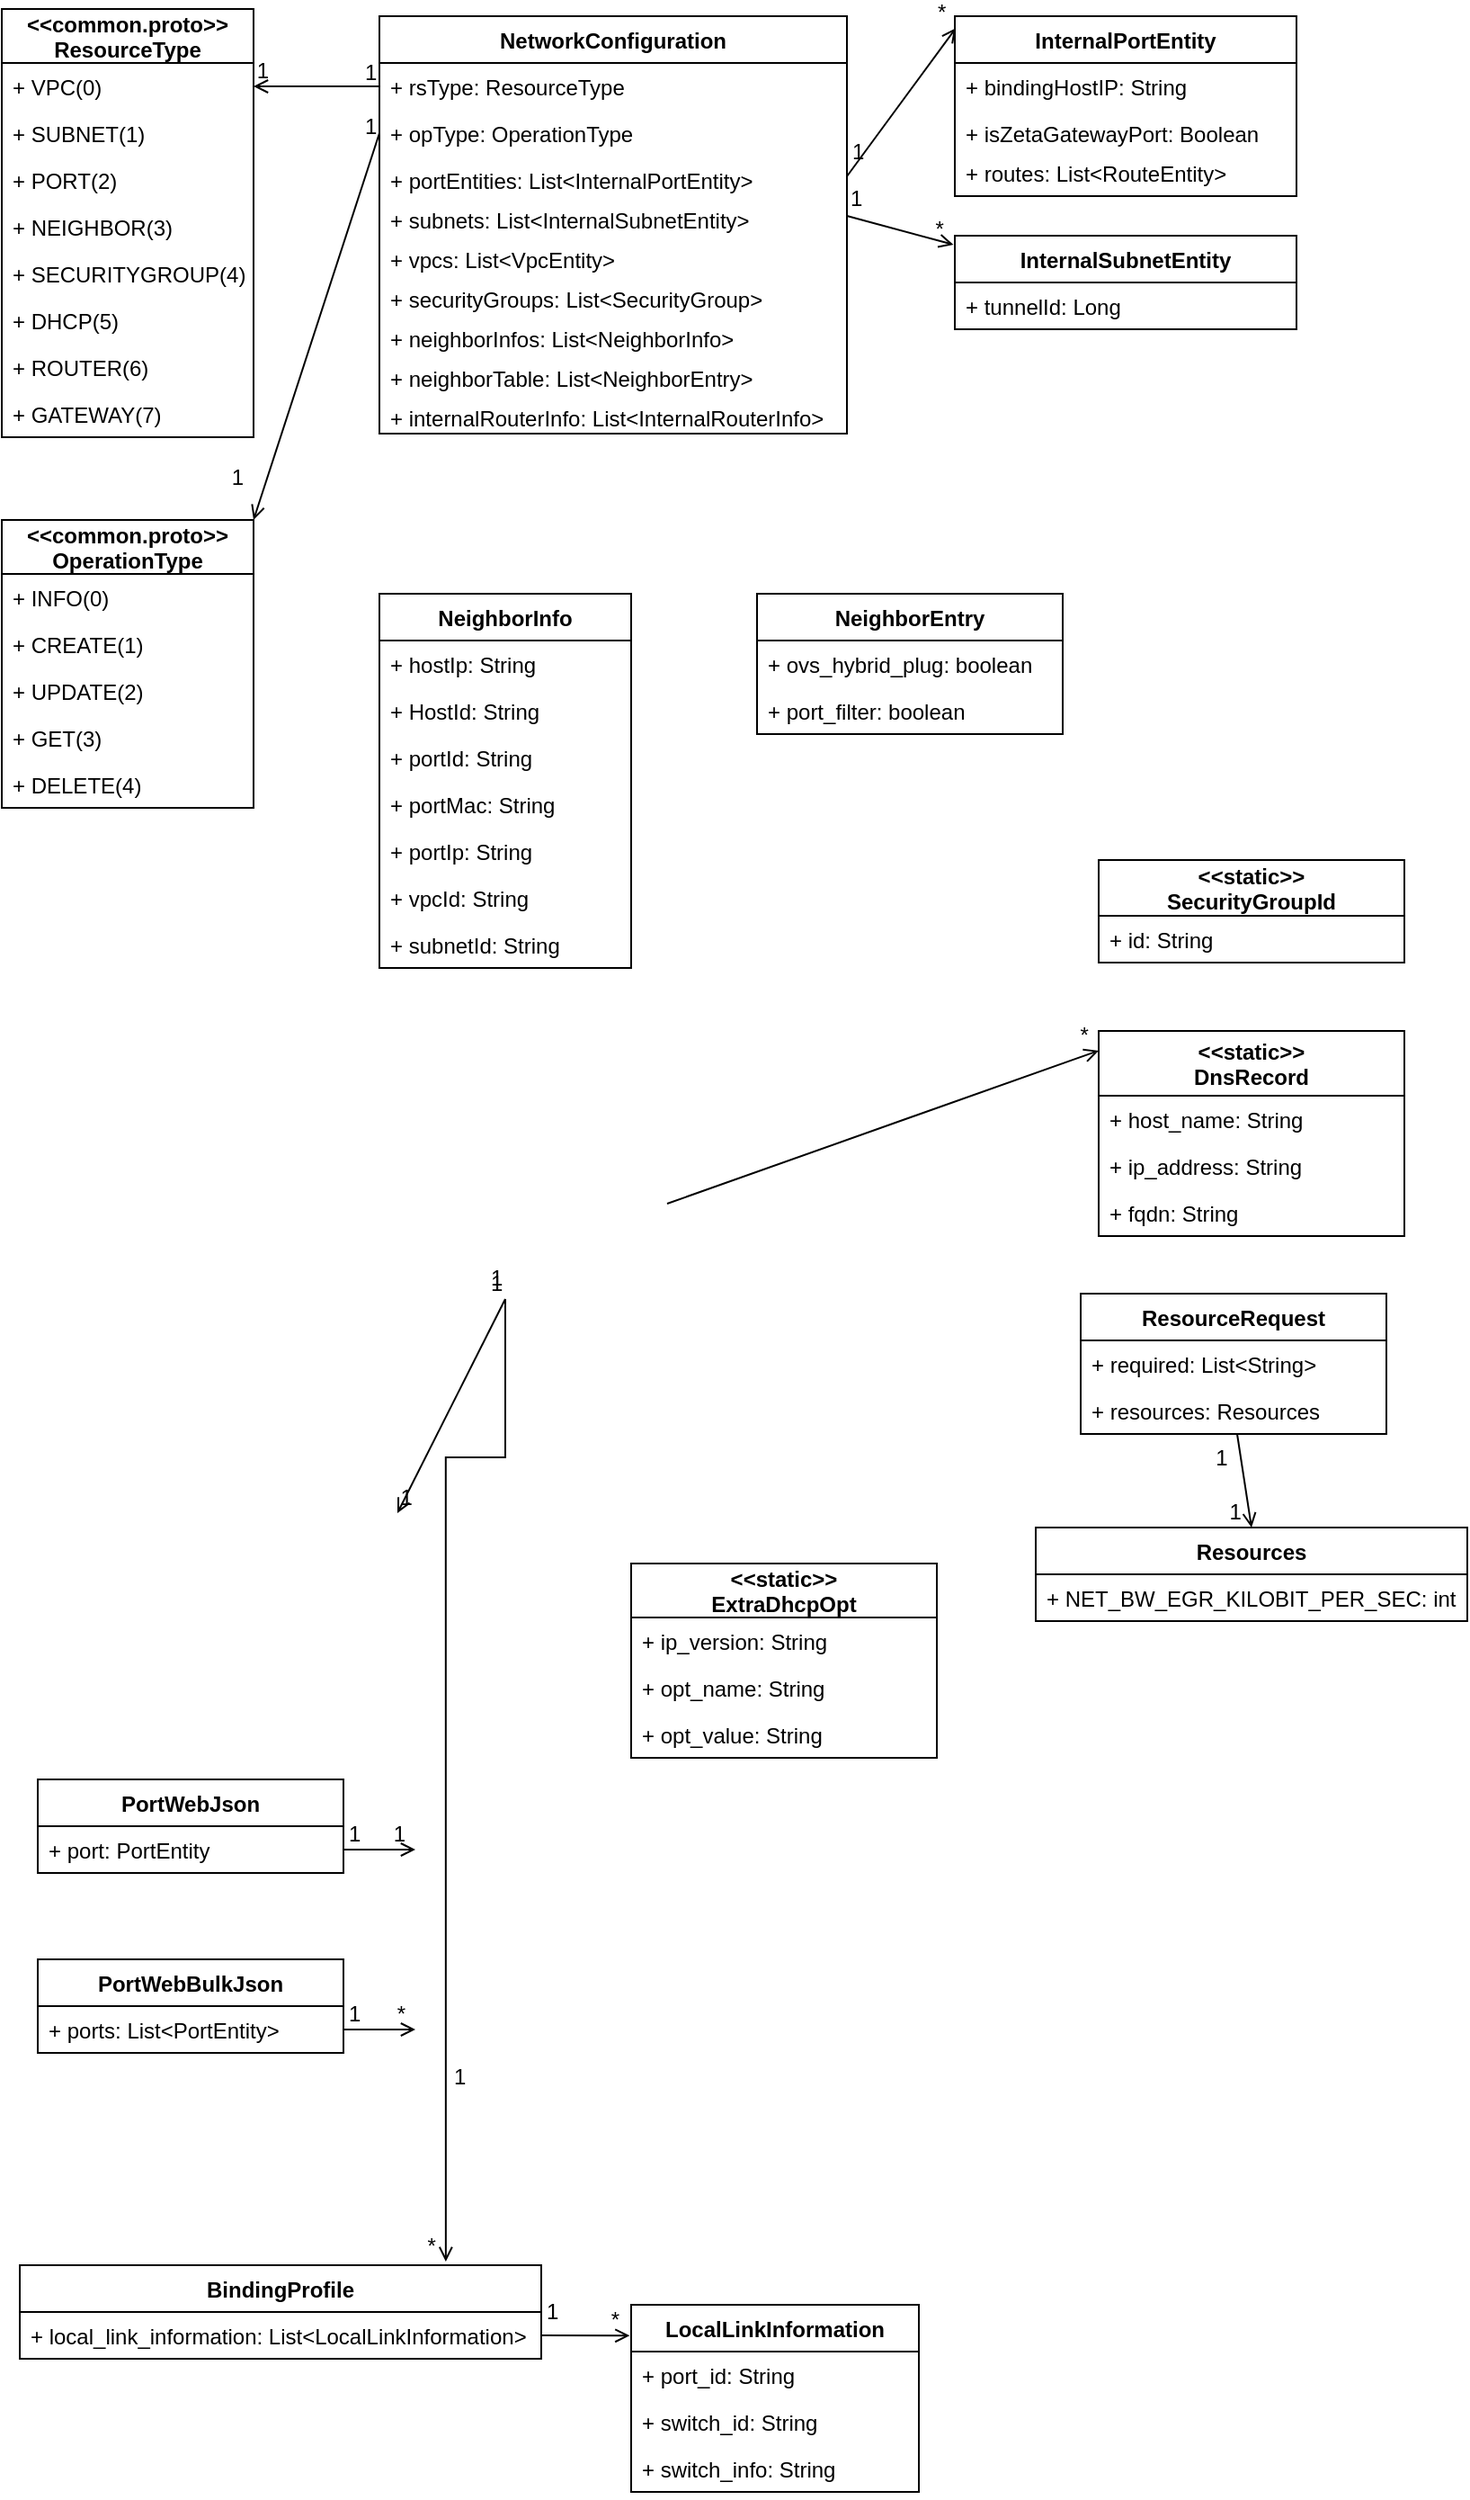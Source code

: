 <mxfile version="13.8.7" type="github">
  <diagram id="RI6FIjD12kIEAw5NDBtG" name="Page-1">
    <mxGraphModel dx="864" dy="531" grid="1" gridSize="10" guides="1" tooltips="1" connect="1" arrows="1" fold="1" page="1" pageScale="1" pageWidth="850" pageHeight="1100" math="0" shadow="0">
      <root>
        <mxCell id="0" />
        <mxCell id="1" parent="0" />
        <mxCell id="A67DPvtdhzHXNc3KRBfi-1" value="NetworkConfiguration" style="swimlane;fontStyle=1;childLayout=stackLayout;horizontal=1;startSize=26;fillColor=none;horizontalStack=0;resizeParent=1;resizeParentMax=0;resizeLast=0;collapsible=1;marginBottom=0;" vertex="1" parent="1">
          <mxGeometry x="240" y="30" width="260" height="232" as="geometry">
            <mxRectangle x="290" y="120" width="80" height="26" as="alternateBounds" />
          </mxGeometry>
        </mxCell>
        <mxCell id="A67DPvtdhzHXNc3KRBfi-2" value="+ rsType: ResourceType" style="text;strokeColor=none;fillColor=none;align=left;verticalAlign=top;spacingLeft=4;spacingRight=4;overflow=hidden;rotatable=0;points=[[0,0.5],[1,0.5]];portConstraint=eastwest;" vertex="1" parent="A67DPvtdhzHXNc3KRBfi-1">
          <mxGeometry y="26" width="260" height="26" as="geometry" />
        </mxCell>
        <mxCell id="A67DPvtdhzHXNc3KRBfi-3" value="+ opType: OperationType" style="text;strokeColor=none;fillColor=none;align=left;verticalAlign=top;spacingLeft=4;spacingRight=4;overflow=hidden;rotatable=0;points=[[0,0.5],[1,0.5]];portConstraint=eastwest;" vertex="1" parent="A67DPvtdhzHXNc3KRBfi-1">
          <mxGeometry y="52" width="260" height="26" as="geometry" />
        </mxCell>
        <mxCell id="A67DPvtdhzHXNc3KRBfi-4" value="+ portEntities: List&lt;InternalPortEntity&gt;&#xa;" style="text;strokeColor=none;fillColor=none;align=left;verticalAlign=top;spacingLeft=4;spacingRight=4;overflow=hidden;rotatable=0;points=[[0,0.5],[1,0.5]];portConstraint=eastwest;" vertex="1" parent="A67DPvtdhzHXNc3KRBfi-1">
          <mxGeometry y="78" width="260" height="22" as="geometry" />
        </mxCell>
        <mxCell id="A67DPvtdhzHXNc3KRBfi-6" value="+ subnets: List&lt;InternalSubnetEntity&gt;&#xa;" style="text;strokeColor=none;fillColor=none;align=left;verticalAlign=top;spacingLeft=4;spacingRight=4;overflow=hidden;rotatable=0;points=[[0,0.5],[1,0.5]];portConstraint=eastwest;" vertex="1" parent="A67DPvtdhzHXNc3KRBfi-1">
          <mxGeometry y="100" width="260" height="22" as="geometry" />
        </mxCell>
        <mxCell id="A67DPvtdhzHXNc3KRBfi-5" value="+ vpcs: List&lt;VpcEntity&gt;&#xa;" style="text;strokeColor=none;fillColor=none;align=left;verticalAlign=top;spacingLeft=4;spacingRight=4;overflow=hidden;rotatable=0;points=[[0,0.5],[1,0.5]];portConstraint=eastwest;" vertex="1" parent="A67DPvtdhzHXNc3KRBfi-1">
          <mxGeometry y="122" width="260" height="22" as="geometry" />
        </mxCell>
        <mxCell id="A67DPvtdhzHXNc3KRBfi-7" value="+ securityGroups: List&lt;SecurityGroup&gt;&#xa;" style="text;strokeColor=none;fillColor=none;align=left;verticalAlign=top;spacingLeft=4;spacingRight=4;overflow=hidden;rotatable=0;points=[[0,0.5],[1,0.5]];portConstraint=eastwest;" vertex="1" parent="A67DPvtdhzHXNc3KRBfi-1">
          <mxGeometry y="144" width="260" height="22" as="geometry" />
        </mxCell>
        <mxCell id="A67DPvtdhzHXNc3KRBfi-8" value="+ neighborInfos: List&lt;NeighborInfo&gt; &#xa;" style="text;strokeColor=none;fillColor=none;align=left;verticalAlign=top;spacingLeft=4;spacingRight=4;overflow=hidden;rotatable=0;points=[[0,0.5],[1,0.5]];portConstraint=eastwest;" vertex="1" parent="A67DPvtdhzHXNc3KRBfi-1">
          <mxGeometry y="166" width="260" height="22" as="geometry" />
        </mxCell>
        <mxCell id="A67DPvtdhzHXNc3KRBfi-9" value="+ neighborTable: List&lt;NeighborEntry&gt;&#xa;" style="text;strokeColor=none;fillColor=none;align=left;verticalAlign=top;spacingLeft=4;spacingRight=4;overflow=hidden;rotatable=0;points=[[0,0.5],[1,0.5]];portConstraint=eastwest;" vertex="1" parent="A67DPvtdhzHXNc3KRBfi-1">
          <mxGeometry y="188" width="260" height="22" as="geometry" />
        </mxCell>
        <mxCell id="A67DPvtdhzHXNc3KRBfi-10" value="+ internalRouterInfo: List&lt;InternalRouterInfo&gt;&#xa;" style="text;strokeColor=none;fillColor=none;align=left;verticalAlign=top;spacingLeft=4;spacingRight=4;overflow=hidden;rotatable=0;points=[[0,0.5],[1,0.5]];portConstraint=eastwest;" vertex="1" parent="A67DPvtdhzHXNc3KRBfi-1">
          <mxGeometry y="210" width="260" height="22" as="geometry" />
        </mxCell>
        <mxCell id="A67DPvtdhzHXNc3KRBfi-35" value="PortWebJson" style="swimlane;fontStyle=1;childLayout=stackLayout;horizontal=1;startSize=26;fillColor=none;horizontalStack=0;resizeParent=1;resizeParentMax=0;resizeLast=0;collapsible=1;marginBottom=0;" vertex="1" parent="1">
          <mxGeometry x="50" y="1010" width="170" height="52" as="geometry" />
        </mxCell>
        <mxCell id="A67DPvtdhzHXNc3KRBfi-36" value="+ port: PortEntity" style="text;strokeColor=none;fillColor=none;align=left;verticalAlign=top;spacingLeft=4;spacingRight=4;overflow=hidden;rotatable=0;points=[[0,0.5],[1,0.5]];portConstraint=eastwest;" vertex="1" parent="A67DPvtdhzHXNc3KRBfi-35">
          <mxGeometry y="26" width="170" height="26" as="geometry" />
        </mxCell>
        <mxCell id="A67DPvtdhzHXNc3KRBfi-37" value="" style="endArrow=open;shadow=0;strokeWidth=1;rounded=0;endFill=1;edgeStyle=elbowEdgeStyle;elbow=vertical;" edge="1" parent="1" source="A67DPvtdhzHXNc3KRBfi-36">
          <mxGeometry x="0.5" y="41" relative="1" as="geometry">
            <mxPoint x="130" y="1090" as="sourcePoint" />
            <mxPoint x="260" y="1049" as="targetPoint" />
            <mxPoint x="-40" y="32" as="offset" />
            <Array as="points">
              <mxPoint x="230" y="1049" />
              <mxPoint x="220" y="1070" />
              <mxPoint x="240" y="1049" />
              <mxPoint x="230" y="1029" />
              <mxPoint x="250" y="975" />
            </Array>
          </mxGeometry>
        </mxCell>
        <mxCell id="A67DPvtdhzHXNc3KRBfi-38" value="1" style="resizable=0;align=left;verticalAlign=bottom;labelBackgroundColor=none;fontSize=12;" connectable="0" vertex="1" parent="A67DPvtdhzHXNc3KRBfi-37">
          <mxGeometry x="-1" relative="1" as="geometry">
            <mxPoint x="1" as="offset" />
          </mxGeometry>
        </mxCell>
        <mxCell id="A67DPvtdhzHXNc3KRBfi-39" value="1" style="resizable=0;align=right;verticalAlign=bottom;labelBackgroundColor=none;fontSize=12;" connectable="0" vertex="1" parent="A67DPvtdhzHXNc3KRBfi-37">
          <mxGeometry x="1" relative="1" as="geometry">
            <mxPoint x="-4" as="offset" />
          </mxGeometry>
        </mxCell>
        <mxCell id="A67DPvtdhzHXNc3KRBfi-41" value="PortWebBulkJson" style="swimlane;fontStyle=1;childLayout=stackLayout;horizontal=1;startSize=26;fillColor=none;horizontalStack=0;resizeParent=1;resizeParentMax=0;resizeLast=0;collapsible=1;marginBottom=0;" vertex="1" parent="1">
          <mxGeometry x="50" y="1110" width="170" height="52" as="geometry" />
        </mxCell>
        <mxCell id="A67DPvtdhzHXNc3KRBfi-42" value="+ ports: List&lt;PortEntity&gt;" style="text;strokeColor=none;fillColor=none;align=left;verticalAlign=top;spacingLeft=4;spacingRight=4;overflow=hidden;rotatable=0;points=[[0,0.5],[1,0.5]];portConstraint=eastwest;" vertex="1" parent="A67DPvtdhzHXNc3KRBfi-41">
          <mxGeometry y="26" width="170" height="26" as="geometry" />
        </mxCell>
        <mxCell id="A67DPvtdhzHXNc3KRBfi-43" value="" style="endArrow=open;shadow=0;strokeWidth=1;rounded=0;endFill=1;edgeStyle=elbowEdgeStyle;elbow=vertical;" edge="1" parent="1" source="A67DPvtdhzHXNc3KRBfi-42">
          <mxGeometry x="0.5" y="41" relative="1" as="geometry">
            <mxPoint x="230" y="1059" as="sourcePoint" />
            <mxPoint x="260" y="1149" as="targetPoint" />
            <mxPoint x="-40" y="32" as="offset" />
            <Array as="points">
              <mxPoint x="250" y="1149" />
              <mxPoint x="230" y="1080" />
              <mxPoint x="250" y="1059" />
              <mxPoint x="240" y="1039" />
              <mxPoint x="260" y="985" />
            </Array>
          </mxGeometry>
        </mxCell>
        <mxCell id="A67DPvtdhzHXNc3KRBfi-44" value="1" style="resizable=0;align=left;verticalAlign=bottom;labelBackgroundColor=none;fontSize=12;" connectable="0" vertex="1" parent="A67DPvtdhzHXNc3KRBfi-43">
          <mxGeometry x="-1" relative="1" as="geometry">
            <mxPoint x="1" as="offset" />
          </mxGeometry>
        </mxCell>
        <mxCell id="A67DPvtdhzHXNc3KRBfi-45" value="*" style="resizable=0;align=right;verticalAlign=bottom;labelBackgroundColor=none;fontSize=12;" connectable="0" vertex="1" parent="A67DPvtdhzHXNc3KRBfi-43">
          <mxGeometry x="1" relative="1" as="geometry">
            <mxPoint x="-4" as="offset" />
          </mxGeometry>
        </mxCell>
        <mxCell id="A67DPvtdhzHXNc3KRBfi-46" value="&lt;&lt;common.proto&gt;&gt;&#xa;ResourceType" style="swimlane;fontStyle=1;childLayout=stackLayout;horizontal=1;startSize=30;fillColor=none;horizontalStack=0;resizeParent=1;resizeParentMax=0;resizeLast=0;collapsible=1;marginBottom=0;" vertex="1" parent="1">
          <mxGeometry x="30" y="26" width="140" height="238" as="geometry" />
        </mxCell>
        <mxCell id="A67DPvtdhzHXNc3KRBfi-47" value="+ VPC(0)" style="text;strokeColor=none;fillColor=none;align=left;verticalAlign=top;spacingLeft=4;spacingRight=4;overflow=hidden;rotatable=0;points=[[0,0.5],[1,0.5]];portConstraint=eastwest;" vertex="1" parent="A67DPvtdhzHXNc3KRBfi-46">
          <mxGeometry y="30" width="140" height="26" as="geometry" />
        </mxCell>
        <mxCell id="A67DPvtdhzHXNc3KRBfi-48" value="+ SUBNET(1)" style="text;strokeColor=none;fillColor=none;align=left;verticalAlign=top;spacingLeft=4;spacingRight=4;overflow=hidden;rotatable=0;points=[[0,0.5],[1,0.5]];portConstraint=eastwest;" vertex="1" parent="A67DPvtdhzHXNc3KRBfi-46">
          <mxGeometry y="56" width="140" height="26" as="geometry" />
        </mxCell>
        <mxCell id="A67DPvtdhzHXNc3KRBfi-104" value="+ PORT(2)" style="text;strokeColor=none;fillColor=none;align=left;verticalAlign=top;spacingLeft=4;spacingRight=4;overflow=hidden;rotatable=0;points=[[0,0.5],[1,0.5]];portConstraint=eastwest;" vertex="1" parent="A67DPvtdhzHXNc3KRBfi-46">
          <mxGeometry y="82" width="140" height="26" as="geometry" />
        </mxCell>
        <mxCell id="A67DPvtdhzHXNc3KRBfi-105" value="+ NEIGHBOR(3)" style="text;strokeColor=none;fillColor=none;align=left;verticalAlign=top;spacingLeft=4;spacingRight=4;overflow=hidden;rotatable=0;points=[[0,0.5],[1,0.5]];portConstraint=eastwest;" vertex="1" parent="A67DPvtdhzHXNc3KRBfi-46">
          <mxGeometry y="108" width="140" height="26" as="geometry" />
        </mxCell>
        <mxCell id="A67DPvtdhzHXNc3KRBfi-106" value="+ SECURITYGROUP(4)" style="text;strokeColor=none;fillColor=none;align=left;verticalAlign=top;spacingLeft=4;spacingRight=4;overflow=hidden;rotatable=0;points=[[0,0.5],[1,0.5]];portConstraint=eastwest;" vertex="1" parent="A67DPvtdhzHXNc3KRBfi-46">
          <mxGeometry y="134" width="140" height="26" as="geometry" />
        </mxCell>
        <mxCell id="A67DPvtdhzHXNc3KRBfi-107" value="+ DHCP(5)" style="text;strokeColor=none;fillColor=none;align=left;verticalAlign=top;spacingLeft=4;spacingRight=4;overflow=hidden;rotatable=0;points=[[0,0.5],[1,0.5]];portConstraint=eastwest;" vertex="1" parent="A67DPvtdhzHXNc3KRBfi-46">
          <mxGeometry y="160" width="140" height="26" as="geometry" />
        </mxCell>
        <mxCell id="A67DPvtdhzHXNc3KRBfi-108" value="+ ROUTER(6)" style="text;strokeColor=none;fillColor=none;align=left;verticalAlign=top;spacingLeft=4;spacingRight=4;overflow=hidden;rotatable=0;points=[[0,0.5],[1,0.5]];portConstraint=eastwest;" vertex="1" parent="A67DPvtdhzHXNc3KRBfi-46">
          <mxGeometry y="186" width="140" height="26" as="geometry" />
        </mxCell>
        <mxCell id="A67DPvtdhzHXNc3KRBfi-109" value="+ GATEWAY(7)" style="text;strokeColor=none;fillColor=none;align=left;verticalAlign=top;spacingLeft=4;spacingRight=4;overflow=hidden;rotatable=0;points=[[0,0.5],[1,0.5]];portConstraint=eastwest;" vertex="1" parent="A67DPvtdhzHXNc3KRBfi-46">
          <mxGeometry y="212" width="140" height="26" as="geometry" />
        </mxCell>
        <mxCell id="A67DPvtdhzHXNc3KRBfi-49" value="&lt;&lt;common.proto&gt;&gt;&#xa;OperationType" style="swimlane;fontStyle=1;childLayout=stackLayout;horizontal=1;startSize=30;fillColor=none;horizontalStack=0;resizeParent=1;resizeParentMax=0;resizeLast=0;collapsible=1;marginBottom=0;" vertex="1" parent="1">
          <mxGeometry x="30" y="310" width="140" height="160" as="geometry" />
        </mxCell>
        <mxCell id="A67DPvtdhzHXNc3KRBfi-50" value="+ INFO(0)" style="text;strokeColor=none;fillColor=none;align=left;verticalAlign=top;spacingLeft=4;spacingRight=4;overflow=hidden;rotatable=0;points=[[0,0.5],[1,0.5]];portConstraint=eastwest;" vertex="1" parent="A67DPvtdhzHXNc3KRBfi-49">
          <mxGeometry y="30" width="140" height="26" as="geometry" />
        </mxCell>
        <mxCell id="A67DPvtdhzHXNc3KRBfi-51" value="+ CREATE(1)" style="text;strokeColor=none;fillColor=none;align=left;verticalAlign=top;spacingLeft=4;spacingRight=4;overflow=hidden;rotatable=0;points=[[0,0.5],[1,0.5]];portConstraint=eastwest;" vertex="1" parent="A67DPvtdhzHXNc3KRBfi-49">
          <mxGeometry y="56" width="140" height="26" as="geometry" />
        </mxCell>
        <mxCell id="A67DPvtdhzHXNc3KRBfi-110" value="+ UPDATE(2)" style="text;strokeColor=none;fillColor=none;align=left;verticalAlign=top;spacingLeft=4;spacingRight=4;overflow=hidden;rotatable=0;points=[[0,0.5],[1,0.5]];portConstraint=eastwest;" vertex="1" parent="A67DPvtdhzHXNc3KRBfi-49">
          <mxGeometry y="82" width="140" height="26" as="geometry" />
        </mxCell>
        <mxCell id="A67DPvtdhzHXNc3KRBfi-111" value="+ GET(3)" style="text;strokeColor=none;fillColor=none;align=left;verticalAlign=top;spacingLeft=4;spacingRight=4;overflow=hidden;rotatable=0;points=[[0,0.5],[1,0.5]];portConstraint=eastwest;" vertex="1" parent="A67DPvtdhzHXNc3KRBfi-49">
          <mxGeometry y="108" width="140" height="26" as="geometry" />
        </mxCell>
        <mxCell id="A67DPvtdhzHXNc3KRBfi-112" value="+ DELETE(4)" style="text;strokeColor=none;fillColor=none;align=left;verticalAlign=top;spacingLeft=4;spacingRight=4;overflow=hidden;rotatable=0;points=[[0,0.5],[1,0.5]];portConstraint=eastwest;" vertex="1" parent="A67DPvtdhzHXNc3KRBfi-49">
          <mxGeometry y="134" width="140" height="26" as="geometry" />
        </mxCell>
        <mxCell id="A67DPvtdhzHXNc3KRBfi-52" value="&lt;&lt;static&gt;&gt;&#xa;ExtraDhcpOpt" style="swimlane;fontStyle=1;childLayout=stackLayout;horizontal=1;startSize=30;fillColor=none;horizontalStack=0;resizeParent=1;resizeParentMax=0;resizeLast=0;collapsible=1;marginBottom=0;" vertex="1" parent="1">
          <mxGeometry x="380" y="890" width="170" height="108" as="geometry" />
        </mxCell>
        <mxCell id="A67DPvtdhzHXNc3KRBfi-53" value="+ ip_version: String" style="text;strokeColor=none;fillColor=none;align=left;verticalAlign=top;spacingLeft=4;spacingRight=4;overflow=hidden;rotatable=0;points=[[0,0.5],[1,0.5]];portConstraint=eastwest;" vertex="1" parent="A67DPvtdhzHXNc3KRBfi-52">
          <mxGeometry y="30" width="170" height="26" as="geometry" />
        </mxCell>
        <mxCell id="A67DPvtdhzHXNc3KRBfi-54" value="+ opt_name: String" style="text;strokeColor=none;fillColor=none;align=left;verticalAlign=top;spacingLeft=4;spacingRight=4;overflow=hidden;rotatable=0;points=[[0,0.5],[1,0.5]];portConstraint=eastwest;" vertex="1" parent="A67DPvtdhzHXNc3KRBfi-52">
          <mxGeometry y="56" width="170" height="26" as="geometry" />
        </mxCell>
        <mxCell id="A67DPvtdhzHXNc3KRBfi-55" value="+ opt_value: String" style="text;strokeColor=none;fillColor=none;align=left;verticalAlign=top;spacingLeft=4;spacingRight=4;overflow=hidden;rotatable=0;points=[[0,0.5],[1,0.5]];portConstraint=eastwest;" vertex="1" parent="A67DPvtdhzHXNc3KRBfi-52">
          <mxGeometry y="82" width="170" height="26" as="geometry" />
        </mxCell>
        <mxCell id="A67DPvtdhzHXNc3KRBfi-56" value="&lt;&lt;static&gt;&gt;&#xa;SecurityGroupId" style="swimlane;fontStyle=1;childLayout=stackLayout;horizontal=1;startSize=31;fillColor=none;horizontalStack=0;resizeParent=1;resizeParentMax=0;resizeLast=0;collapsible=1;marginBottom=0;" vertex="1" parent="1">
          <mxGeometry x="640" y="499" width="170" height="57" as="geometry" />
        </mxCell>
        <mxCell id="A67DPvtdhzHXNc3KRBfi-57" value="+ id: String" style="text;strokeColor=none;fillColor=none;align=left;verticalAlign=top;spacingLeft=4;spacingRight=4;overflow=hidden;rotatable=0;points=[[0,0.5],[1,0.5]];portConstraint=eastwest;" vertex="1" parent="A67DPvtdhzHXNc3KRBfi-56">
          <mxGeometry y="31" width="170" height="26" as="geometry" />
        </mxCell>
        <mxCell id="A67DPvtdhzHXNc3KRBfi-58" value="&lt;&lt;static&gt;&gt;&#xa;DnsRecord" style="swimlane;fontStyle=1;childLayout=stackLayout;horizontal=1;startSize=36;fillColor=none;horizontalStack=0;resizeParent=1;resizeParentMax=0;resizeLast=0;collapsible=1;marginBottom=0;" vertex="1" parent="1">
          <mxGeometry x="640" y="594" width="170" height="114" as="geometry" />
        </mxCell>
        <mxCell id="A67DPvtdhzHXNc3KRBfi-59" value="+ host_name: String" style="text;strokeColor=none;fillColor=none;align=left;verticalAlign=top;spacingLeft=4;spacingRight=4;overflow=hidden;rotatable=0;points=[[0,0.5],[1,0.5]];portConstraint=eastwest;" vertex="1" parent="A67DPvtdhzHXNc3KRBfi-58">
          <mxGeometry y="36" width="170" height="26" as="geometry" />
        </mxCell>
        <mxCell id="A67DPvtdhzHXNc3KRBfi-60" value="+ ip_address: String" style="text;strokeColor=none;fillColor=none;align=left;verticalAlign=top;spacingLeft=4;spacingRight=4;overflow=hidden;rotatable=0;points=[[0,0.5],[1,0.5]];portConstraint=eastwest;" vertex="1" parent="A67DPvtdhzHXNc3KRBfi-58">
          <mxGeometry y="62" width="170" height="26" as="geometry" />
        </mxCell>
        <mxCell id="A67DPvtdhzHXNc3KRBfi-61" value="+ fqdn: String" style="text;strokeColor=none;fillColor=none;align=left;verticalAlign=top;spacingLeft=4;spacingRight=4;overflow=hidden;rotatable=0;points=[[0,0.5],[1,0.5]];portConstraint=eastwest;" vertex="1" parent="A67DPvtdhzHXNc3KRBfi-58">
          <mxGeometry y="88" width="170" height="26" as="geometry" />
        </mxCell>
        <mxCell id="A67DPvtdhzHXNc3KRBfi-62" value="BindingProfile" style="swimlane;fontStyle=1;childLayout=stackLayout;horizontal=1;startSize=26;fillColor=none;horizontalStack=0;resizeParent=1;resizeParentMax=0;resizeLast=0;collapsible=1;marginBottom=0;" vertex="1" parent="1">
          <mxGeometry x="40" y="1280" width="290" height="52" as="geometry" />
        </mxCell>
        <mxCell id="A67DPvtdhzHXNc3KRBfi-63" value="+ local_link_information: List&lt;LocalLinkInformation&gt;" style="text;strokeColor=none;fillColor=none;align=left;verticalAlign=top;spacingLeft=4;spacingRight=4;overflow=hidden;rotatable=0;points=[[0,0.5],[1,0.5]];portConstraint=eastwest;" vertex="1" parent="A67DPvtdhzHXNc3KRBfi-62">
          <mxGeometry y="26" width="290" height="26" as="geometry" />
        </mxCell>
        <mxCell id="A67DPvtdhzHXNc3KRBfi-64" value="LocalLinkInformation" style="swimlane;fontStyle=1;childLayout=stackLayout;horizontal=1;startSize=26;fillColor=none;horizontalStack=0;resizeParent=1;resizeParentMax=0;resizeLast=0;collapsible=1;marginBottom=0;" vertex="1" parent="1">
          <mxGeometry x="380" y="1302" width="160" height="104" as="geometry" />
        </mxCell>
        <mxCell id="A67DPvtdhzHXNc3KRBfi-65" value="+ port_id: String" style="text;strokeColor=none;fillColor=none;align=left;verticalAlign=top;spacingLeft=4;spacingRight=4;overflow=hidden;rotatable=0;points=[[0,0.5],[1,0.5]];portConstraint=eastwest;" vertex="1" parent="A67DPvtdhzHXNc3KRBfi-64">
          <mxGeometry y="26" width="160" height="26" as="geometry" />
        </mxCell>
        <mxCell id="A67DPvtdhzHXNc3KRBfi-66" value="+ switch_id: String" style="text;strokeColor=none;fillColor=none;align=left;verticalAlign=top;spacingLeft=4;spacingRight=4;overflow=hidden;rotatable=0;points=[[0,0.5],[1,0.5]];portConstraint=eastwest;" vertex="1" parent="A67DPvtdhzHXNc3KRBfi-64">
          <mxGeometry y="52" width="160" height="26" as="geometry" />
        </mxCell>
        <mxCell id="A67DPvtdhzHXNc3KRBfi-67" value="+ switch_info: String" style="text;strokeColor=none;fillColor=none;align=left;verticalAlign=top;spacingLeft=4;spacingRight=4;overflow=hidden;rotatable=0;points=[[0,0.5],[1,0.5]];portConstraint=eastwest;" vertex="1" parent="A67DPvtdhzHXNc3KRBfi-64">
          <mxGeometry y="78" width="160" height="26" as="geometry" />
        </mxCell>
        <mxCell id="A67DPvtdhzHXNc3KRBfi-68" value="NeighborInfo" style="swimlane;fontStyle=1;childLayout=stackLayout;horizontal=1;startSize=26;fillColor=none;horizontalStack=0;resizeParent=1;resizeParentMax=0;resizeLast=0;collapsible=1;marginBottom=0;" vertex="1" parent="1">
          <mxGeometry x="240" y="351" width="140" height="208" as="geometry" />
        </mxCell>
        <mxCell id="A67DPvtdhzHXNc3KRBfi-69" value="+ hostIp: String" style="text;strokeColor=none;fillColor=none;align=left;verticalAlign=top;spacingLeft=4;spacingRight=4;overflow=hidden;rotatable=0;points=[[0,0.5],[1,0.5]];portConstraint=eastwest;" vertex="1" parent="A67DPvtdhzHXNc3KRBfi-68">
          <mxGeometry y="26" width="140" height="26" as="geometry" />
        </mxCell>
        <mxCell id="A67DPvtdhzHXNc3KRBfi-70" value="+ HostId: String" style="text;strokeColor=none;fillColor=none;align=left;verticalAlign=top;spacingLeft=4;spacingRight=4;overflow=hidden;rotatable=0;points=[[0,0.5],[1,0.5]];portConstraint=eastwest;" vertex="1" parent="A67DPvtdhzHXNc3KRBfi-68">
          <mxGeometry y="52" width="140" height="26" as="geometry" />
        </mxCell>
        <mxCell id="A67DPvtdhzHXNc3KRBfi-131" value="+ portId: String" style="text;strokeColor=none;fillColor=none;align=left;verticalAlign=top;spacingLeft=4;spacingRight=4;overflow=hidden;rotatable=0;points=[[0,0.5],[1,0.5]];portConstraint=eastwest;" vertex="1" parent="A67DPvtdhzHXNc3KRBfi-68">
          <mxGeometry y="78" width="140" height="26" as="geometry" />
        </mxCell>
        <mxCell id="A67DPvtdhzHXNc3KRBfi-132" value="+ portMac: String" style="text;strokeColor=none;fillColor=none;align=left;verticalAlign=top;spacingLeft=4;spacingRight=4;overflow=hidden;rotatable=0;points=[[0,0.5],[1,0.5]];portConstraint=eastwest;" vertex="1" parent="A67DPvtdhzHXNc3KRBfi-68">
          <mxGeometry y="104" width="140" height="26" as="geometry" />
        </mxCell>
        <mxCell id="A67DPvtdhzHXNc3KRBfi-133" value="+ portIp: String" style="text;strokeColor=none;fillColor=none;align=left;verticalAlign=top;spacingLeft=4;spacingRight=4;overflow=hidden;rotatable=0;points=[[0,0.5],[1,0.5]];portConstraint=eastwest;" vertex="1" parent="A67DPvtdhzHXNc3KRBfi-68">
          <mxGeometry y="130" width="140" height="26" as="geometry" />
        </mxCell>
        <mxCell id="A67DPvtdhzHXNc3KRBfi-134" value="+ vpcId: String" style="text;strokeColor=none;fillColor=none;align=left;verticalAlign=top;spacingLeft=4;spacingRight=4;overflow=hidden;rotatable=0;points=[[0,0.5],[1,0.5]];portConstraint=eastwest;" vertex="1" parent="A67DPvtdhzHXNc3KRBfi-68">
          <mxGeometry y="156" width="140" height="26" as="geometry" />
        </mxCell>
        <mxCell id="A67DPvtdhzHXNc3KRBfi-135" value="+ subnetId: String" style="text;strokeColor=none;fillColor=none;align=left;verticalAlign=top;spacingLeft=4;spacingRight=4;overflow=hidden;rotatable=0;points=[[0,0.5],[1,0.5]];portConstraint=eastwest;" vertex="1" parent="A67DPvtdhzHXNc3KRBfi-68">
          <mxGeometry y="182" width="140" height="26" as="geometry" />
        </mxCell>
        <mxCell id="A67DPvtdhzHXNc3KRBfi-71" value="" style="endArrow=open;shadow=0;strokeWidth=1;rounded=0;endFill=1;elbow=vertical;entryX=1;entryY=0.5;entryDx=0;entryDy=0;exitX=0;exitY=0.5;exitDx=0;exitDy=0;" edge="1" parent="1" source="A67DPvtdhzHXNc3KRBfi-2" target="A67DPvtdhzHXNc3KRBfi-47">
          <mxGeometry x="0.5" y="41" relative="1" as="geometry">
            <mxPoint x="580" y="208.41" as="sourcePoint" />
            <mxPoint x="620" y="208.41" as="targetPoint" />
            <mxPoint x="-40" y="32" as="offset" />
          </mxGeometry>
        </mxCell>
        <mxCell id="A67DPvtdhzHXNc3KRBfi-72" value="1" style="resizable=0;align=left;verticalAlign=bottom;labelBackgroundColor=none;fontSize=12;" connectable="0" vertex="1" parent="A67DPvtdhzHXNc3KRBfi-71">
          <mxGeometry x="-1" relative="1" as="geometry">
            <mxPoint x="-10" y="1" as="offset" />
          </mxGeometry>
        </mxCell>
        <mxCell id="A67DPvtdhzHXNc3KRBfi-73" value="1" style="resizable=0;align=right;verticalAlign=bottom;labelBackgroundColor=none;fontSize=12;" connectable="0" vertex="1" parent="A67DPvtdhzHXNc3KRBfi-71">
          <mxGeometry x="1" relative="1" as="geometry">
            <mxPoint x="10" as="offset" />
          </mxGeometry>
        </mxCell>
        <mxCell id="A67DPvtdhzHXNc3KRBfi-74" value="" style="endArrow=open;shadow=0;strokeWidth=1;rounded=0;endFill=1;elbow=vertical;entryX=1;entryY=0;entryDx=0;entryDy=0;exitX=0;exitY=0.5;exitDx=0;exitDy=0;" edge="1" parent="1" source="A67DPvtdhzHXNc3KRBfi-3" target="A67DPvtdhzHXNc3KRBfi-49">
          <mxGeometry x="0.5" y="41" relative="1" as="geometry">
            <mxPoint x="570" y="363" as="sourcePoint" />
            <mxPoint x="640.0" y="200" as="targetPoint" />
            <mxPoint x="-40" y="32" as="offset" />
          </mxGeometry>
        </mxCell>
        <mxCell id="A67DPvtdhzHXNc3KRBfi-75" value="1" style="resizable=0;align=left;verticalAlign=bottom;labelBackgroundColor=none;fontSize=12;" connectable="0" vertex="1" parent="A67DPvtdhzHXNc3KRBfi-74">
          <mxGeometry x="-1" relative="1" as="geometry">
            <mxPoint x="-10" y="5" as="offset" />
          </mxGeometry>
        </mxCell>
        <mxCell id="A67DPvtdhzHXNc3KRBfi-76" value="1" style="resizable=0;align=right;verticalAlign=bottom;labelBackgroundColor=none;fontSize=12;" connectable="0" vertex="1" parent="A67DPvtdhzHXNc3KRBfi-74">
          <mxGeometry x="1" relative="1" as="geometry">
            <mxPoint x="-4" y="-14.99" as="offset" />
          </mxGeometry>
        </mxCell>
        <mxCell id="A67DPvtdhzHXNc3KRBfi-77" value="" style="endArrow=open;shadow=0;strokeWidth=1;rounded=0;endFill=1;elbow=vertical;exitX=1;exitY=0.5;exitDx=0;exitDy=0;entryX=0.003;entryY=0.066;entryDx=0;entryDy=0;entryPerimeter=0;" edge="1" parent="1" source="A67DPvtdhzHXNc3KRBfi-4" target="A67DPvtdhzHXNc3KRBfi-114">
          <mxGeometry x="0.5" y="41" relative="1" as="geometry">
            <mxPoint x="536" y="90" as="sourcePoint" />
            <mxPoint x="605" y="112" as="targetPoint" />
            <mxPoint x="-40" y="32" as="offset" />
          </mxGeometry>
        </mxCell>
        <mxCell id="A67DPvtdhzHXNc3KRBfi-78" value="1" style="resizable=0;align=left;verticalAlign=bottom;labelBackgroundColor=none;fontSize=12;" connectable="0" vertex="1" parent="A67DPvtdhzHXNc3KRBfi-77">
          <mxGeometry x="-1" relative="1" as="geometry">
            <mxPoint x="1" y="-5" as="offset" />
          </mxGeometry>
        </mxCell>
        <mxCell id="A67DPvtdhzHXNc3KRBfi-79" value="*" style="resizable=0;align=right;verticalAlign=bottom;labelBackgroundColor=none;fontSize=12;" connectable="0" vertex="1" parent="A67DPvtdhzHXNc3KRBfi-77">
          <mxGeometry x="1" relative="1" as="geometry">
            <mxPoint x="-4" as="offset" />
          </mxGeometry>
        </mxCell>
        <mxCell id="A67DPvtdhzHXNc3KRBfi-80" value="" style="endArrow=open;shadow=0;strokeWidth=1;rounded=0;endFill=1;elbow=vertical;entryX=0;entryY=0.096;entryDx=0;entryDy=0;entryPerimeter=0;" edge="1" parent="1" target="A67DPvtdhzHXNc3KRBfi-58">
          <mxGeometry x="0.5" y="41" relative="1" as="geometry">
            <mxPoint x="400" y="690" as="sourcePoint" />
            <mxPoint x="639.32" y="520.004" as="targetPoint" />
            <mxPoint x="-40" y="32" as="offset" />
          </mxGeometry>
        </mxCell>
        <mxCell id="A67DPvtdhzHXNc3KRBfi-81" value="1" style="resizable=0;align=left;verticalAlign=bottom;labelBackgroundColor=none;fontSize=12;" connectable="0" vertex="1" parent="A67DPvtdhzHXNc3KRBfi-80">
          <mxGeometry x="-1" relative="1" as="geometry">
            <mxPoint x="-120.5" y="494" as="offset" />
          </mxGeometry>
        </mxCell>
        <mxCell id="A67DPvtdhzHXNc3KRBfi-82" value="*" style="resizable=0;align=right;verticalAlign=bottom;labelBackgroundColor=none;fontSize=12;" connectable="0" vertex="1" parent="A67DPvtdhzHXNc3KRBfi-80">
          <mxGeometry x="1" relative="1" as="geometry">
            <mxPoint x="-4" as="offset" />
          </mxGeometry>
        </mxCell>
        <mxCell id="A67DPvtdhzHXNc3KRBfi-83" value="ResourceRequest" style="swimlane;fontStyle=1;childLayout=stackLayout;horizontal=1;startSize=26;fillColor=none;horizontalStack=0;resizeParent=1;resizeParentMax=0;resizeLast=0;collapsible=1;marginBottom=0;" vertex="1" parent="1">
          <mxGeometry x="630" y="740" width="170" height="78" as="geometry" />
        </mxCell>
        <mxCell id="A67DPvtdhzHXNc3KRBfi-84" value="+ required: List&lt;String&gt;" style="text;strokeColor=none;fillColor=none;align=left;verticalAlign=top;spacingLeft=4;spacingRight=4;overflow=hidden;rotatable=0;points=[[0,0.5],[1,0.5]];portConstraint=eastwest;" vertex="1" parent="A67DPvtdhzHXNc3KRBfi-83">
          <mxGeometry y="26" width="170" height="26" as="geometry" />
        </mxCell>
        <mxCell id="A67DPvtdhzHXNc3KRBfi-85" value="+ resources: Resources" style="text;strokeColor=none;fillColor=none;align=left;verticalAlign=top;spacingLeft=4;spacingRight=4;overflow=hidden;rotatable=0;points=[[0,0.5],[1,0.5]];portConstraint=eastwest;" vertex="1" parent="A67DPvtdhzHXNc3KRBfi-83">
          <mxGeometry y="52" width="170" height="26" as="geometry" />
        </mxCell>
        <mxCell id="A67DPvtdhzHXNc3KRBfi-86" value="" style="endArrow=open;shadow=0;strokeWidth=1;rounded=0;endFill=1;elbow=vertical;exitX=1;exitY=0.5;exitDx=0;exitDy=0;entryX=-0.004;entryY=0.096;entryDx=0;entryDy=0;entryPerimeter=0;" edge="1" parent="1" source="A67DPvtdhzHXNc3KRBfi-6" target="A67DPvtdhzHXNc3KRBfi-124">
          <mxGeometry x="0.5" y="41" relative="1" as="geometry">
            <mxPoint x="460" y="190" as="sourcePoint" />
            <mxPoint x="560" y="190" as="targetPoint" />
            <mxPoint x="-40" y="32" as="offset" />
          </mxGeometry>
        </mxCell>
        <mxCell id="A67DPvtdhzHXNc3KRBfi-87" value="1" style="resizable=0;align=left;verticalAlign=bottom;labelBackgroundColor=none;fontSize=12;" connectable="0" vertex="1" parent="A67DPvtdhzHXNc3KRBfi-86">
          <mxGeometry x="-1" relative="1" as="geometry">
            <mxPoint y="-1" as="offset" />
          </mxGeometry>
        </mxCell>
        <mxCell id="A67DPvtdhzHXNc3KRBfi-88" value="*" style="resizable=0;align=right;verticalAlign=bottom;labelBackgroundColor=none;fontSize=12;" connectable="0" vertex="1" parent="A67DPvtdhzHXNc3KRBfi-86">
          <mxGeometry x="1" relative="1" as="geometry">
            <mxPoint x="-4" as="offset" />
          </mxGeometry>
        </mxCell>
        <mxCell id="A67DPvtdhzHXNc3KRBfi-89" value="Resources" style="swimlane;fontStyle=1;childLayout=stackLayout;horizontal=1;startSize=26;fillColor=none;horizontalStack=0;resizeParent=1;resizeParentMax=0;resizeLast=0;collapsible=1;marginBottom=0;" vertex="1" parent="1">
          <mxGeometry x="605" y="870" width="240" height="52" as="geometry" />
        </mxCell>
        <mxCell id="A67DPvtdhzHXNc3KRBfi-90" value="+ NET_BW_EGR_KILOBIT_PER_SEC: int" style="text;strokeColor=none;fillColor=none;align=left;verticalAlign=top;spacingLeft=4;spacingRight=4;overflow=hidden;rotatable=0;points=[[0,0.5],[1,0.5]];portConstraint=eastwest;" vertex="1" parent="A67DPvtdhzHXNc3KRBfi-89">
          <mxGeometry y="26" width="240" height="26" as="geometry" />
        </mxCell>
        <mxCell id="A67DPvtdhzHXNc3KRBfi-91" value="" style="endArrow=open;shadow=0;strokeWidth=1;rounded=0;endFill=1;elbow=vertical;entryX=0.5;entryY=0;entryDx=0;entryDy=0;" edge="1" parent="1" source="A67DPvtdhzHXNc3KRBfi-85" target="A67DPvtdhzHXNc3KRBfi-89">
          <mxGeometry x="0.5" y="41" relative="1" as="geometry">
            <mxPoint x="590.0" y="810.0" as="sourcePoint" />
            <mxPoint x="660.0" y="812.5" as="targetPoint" />
            <mxPoint x="-40" y="32" as="offset" />
          </mxGeometry>
        </mxCell>
        <mxCell id="A67DPvtdhzHXNc3KRBfi-92" value="1" style="resizable=0;align=left;verticalAlign=bottom;labelBackgroundColor=none;fontSize=12;" connectable="0" vertex="1" parent="A67DPvtdhzHXNc3KRBfi-91">
          <mxGeometry x="-1" relative="1" as="geometry">
            <mxPoint x="-13.82" y="22" as="offset" />
          </mxGeometry>
        </mxCell>
        <mxCell id="A67DPvtdhzHXNc3KRBfi-93" value="1" style="resizable=0;align=right;verticalAlign=bottom;labelBackgroundColor=none;fontSize=12;" connectable="0" vertex="1" parent="A67DPvtdhzHXNc3KRBfi-91">
          <mxGeometry x="1" relative="1" as="geometry">
            <mxPoint x="-4" as="offset" />
          </mxGeometry>
        </mxCell>
        <mxCell id="A67DPvtdhzHXNc3KRBfi-94" value="" style="endArrow=open;shadow=0;strokeWidth=1;rounded=0;endFill=1;elbow=vertical;exitX=0;exitY=0.5;exitDx=0;exitDy=0;" edge="1" parent="1">
          <mxGeometry x="0.5" y="41" relative="1" as="geometry">
            <mxPoint x="310" y="743" as="sourcePoint" />
            <mxPoint x="250" y="862" as="targetPoint" />
            <mxPoint x="-40" y="32" as="offset" />
          </mxGeometry>
        </mxCell>
        <mxCell id="A67DPvtdhzHXNc3KRBfi-95" value="1" style="resizable=0;align=left;verticalAlign=bottom;labelBackgroundColor=none;fontSize=12;" connectable="0" vertex="1" parent="A67DPvtdhzHXNc3KRBfi-94">
          <mxGeometry x="-1" relative="1" as="geometry">
            <mxPoint x="-10" y="-3" as="offset" />
          </mxGeometry>
        </mxCell>
        <mxCell id="A67DPvtdhzHXNc3KRBfi-96" value="1" style="resizable=0;align=right;verticalAlign=bottom;labelBackgroundColor=none;fontSize=12;" connectable="0" vertex="1" parent="A67DPvtdhzHXNc3KRBfi-94">
          <mxGeometry x="1" relative="1" as="geometry">
            <mxPoint x="10" as="offset" />
          </mxGeometry>
        </mxCell>
        <mxCell id="A67DPvtdhzHXNc3KRBfi-97" style="edgeStyle=none;rounded=0;orthogonalLoop=1;jettySize=auto;html=1;exitX=0.75;exitY=0;exitDx=0;exitDy=0;" edge="1" parent="1" source="A67DPvtdhzHXNc3KRBfi-68" target="A67DPvtdhzHXNc3KRBfi-68">
          <mxGeometry relative="1" as="geometry" />
        </mxCell>
        <mxCell id="A67DPvtdhzHXNc3KRBfi-98" value="" style="endArrow=open;shadow=0;strokeWidth=1;rounded=0;endFill=1;elbow=vertical;entryX=0.817;entryY=-0.038;entryDx=0;entryDy=0;exitX=0;exitY=0.5;exitDx=0;exitDy=0;edgeStyle=orthogonalEdgeStyle;entryPerimeter=0;" edge="1" parent="1" target="A67DPvtdhzHXNc3KRBfi-62">
          <mxGeometry x="0.5" y="41" relative="1" as="geometry">
            <mxPoint x="310" y="743" as="sourcePoint" />
            <mxPoint x="150" y="980" as="targetPoint" />
            <mxPoint x="-40" y="32" as="offset" />
            <Array as="points">
              <mxPoint x="277" y="831" />
            </Array>
          </mxGeometry>
        </mxCell>
        <mxCell id="A67DPvtdhzHXNc3KRBfi-99" value="1" style="resizable=0;align=left;verticalAlign=bottom;labelBackgroundColor=none;fontSize=12;" connectable="0" vertex="1" parent="A67DPvtdhzHXNc3KRBfi-98">
          <mxGeometry x="-1" relative="1" as="geometry">
            <mxPoint x="-10" as="offset" />
          </mxGeometry>
        </mxCell>
        <mxCell id="A67DPvtdhzHXNc3KRBfi-100" value="*" style="resizable=0;align=right;verticalAlign=bottom;labelBackgroundColor=none;fontSize=12;" connectable="0" vertex="1" parent="A67DPvtdhzHXNc3KRBfi-98">
          <mxGeometry x="1" relative="1" as="geometry">
            <mxPoint x="-4" as="offset" />
          </mxGeometry>
        </mxCell>
        <mxCell id="A67DPvtdhzHXNc3KRBfi-101" value="" style="endArrow=open;shadow=0;strokeWidth=1;rounded=0;endFill=1;elbow=vertical;exitX=1;exitY=0.5;exitDx=0;exitDy=0;entryX=-0.005;entryY=0.165;entryDx=0;entryDy=0;entryPerimeter=0;" edge="1" parent="1" source="A67DPvtdhzHXNc3KRBfi-63" target="A67DPvtdhzHXNc3KRBfi-64">
          <mxGeometry x="0.5" y="41" relative="1" as="geometry">
            <mxPoint x="335.0" y="1320.343" as="sourcePoint" />
            <mxPoint x="370" y="1320" as="targetPoint" />
            <mxPoint x="-40" y="32" as="offset" />
          </mxGeometry>
        </mxCell>
        <mxCell id="A67DPvtdhzHXNc3KRBfi-102" value="1" style="resizable=0;align=left;verticalAlign=bottom;labelBackgroundColor=none;fontSize=12;" connectable="0" vertex="1" parent="A67DPvtdhzHXNc3KRBfi-101">
          <mxGeometry x="-1" relative="1" as="geometry">
            <mxPoint x="1" y="-4.32" as="offset" />
          </mxGeometry>
        </mxCell>
        <mxCell id="A67DPvtdhzHXNc3KRBfi-103" value="*" style="resizable=0;align=right;verticalAlign=bottom;labelBackgroundColor=none;fontSize=12;" connectable="0" vertex="1" parent="A67DPvtdhzHXNc3KRBfi-101">
          <mxGeometry x="1" relative="1" as="geometry">
            <mxPoint x="-4" as="offset" />
          </mxGeometry>
        </mxCell>
        <mxCell id="A67DPvtdhzHXNc3KRBfi-114" value="InternalPortEntity" style="swimlane;fontStyle=1;childLayout=stackLayout;horizontal=1;startSize=26;fillColor=none;horizontalStack=0;resizeParent=1;resizeParentMax=0;resizeLast=0;collapsible=1;marginBottom=0;" vertex="1" parent="1">
          <mxGeometry x="560" y="30" width="190" height="100" as="geometry">
            <mxRectangle x="290" y="120" width="80" height="26" as="alternateBounds" />
          </mxGeometry>
        </mxCell>
        <mxCell id="A67DPvtdhzHXNc3KRBfi-116" value="+ bindingHostIP: String" style="text;strokeColor=none;fillColor=none;align=left;verticalAlign=top;spacingLeft=4;spacingRight=4;overflow=hidden;rotatable=0;points=[[0,0.5],[1,0.5]];portConstraint=eastwest;" vertex="1" parent="A67DPvtdhzHXNc3KRBfi-114">
          <mxGeometry y="26" width="190" height="26" as="geometry" />
        </mxCell>
        <mxCell id="A67DPvtdhzHXNc3KRBfi-117" value="+ isZetaGatewayPort: Boolean&#xa;" style="text;strokeColor=none;fillColor=none;align=left;verticalAlign=top;spacingLeft=4;spacingRight=4;overflow=hidden;rotatable=0;points=[[0,0.5],[1,0.5]];portConstraint=eastwest;" vertex="1" parent="A67DPvtdhzHXNc3KRBfi-114">
          <mxGeometry y="52" width="190" height="22" as="geometry" />
        </mxCell>
        <mxCell id="A67DPvtdhzHXNc3KRBfi-115" value="+ routes: List&lt;RouteEntity&gt;" style="text;strokeColor=none;fillColor=none;align=left;verticalAlign=top;spacingLeft=4;spacingRight=4;overflow=hidden;rotatable=0;points=[[0,0.5],[1,0.5]];portConstraint=eastwest;" vertex="1" parent="A67DPvtdhzHXNc3KRBfi-114">
          <mxGeometry y="74" width="190" height="26" as="geometry" />
        </mxCell>
        <mxCell id="A67DPvtdhzHXNc3KRBfi-124" value="InternalSubnetEntity" style="swimlane;fontStyle=1;childLayout=stackLayout;horizontal=1;startSize=26;fillColor=none;horizontalStack=0;resizeParent=1;resizeParentMax=0;resizeLast=0;collapsible=1;marginBottom=0;" vertex="1" parent="1">
          <mxGeometry x="560" y="152" width="190" height="52" as="geometry">
            <mxRectangle x="290" y="120" width="80" height="26" as="alternateBounds" />
          </mxGeometry>
        </mxCell>
        <mxCell id="A67DPvtdhzHXNc3KRBfi-125" value="+ tunnelId: Long" style="text;strokeColor=none;fillColor=none;align=left;verticalAlign=top;spacingLeft=4;spacingRight=4;overflow=hidden;rotatable=0;points=[[0,0.5],[1,0.5]];portConstraint=eastwest;" vertex="1" parent="A67DPvtdhzHXNc3KRBfi-124">
          <mxGeometry y="26" width="190" height="26" as="geometry" />
        </mxCell>
        <mxCell id="A67DPvtdhzHXNc3KRBfi-128" value="NeighborEntry" style="swimlane;fontStyle=1;childLayout=stackLayout;horizontal=1;startSize=26;fillColor=none;horizontalStack=0;resizeParent=1;resizeParentMax=0;resizeLast=0;collapsible=1;marginBottom=0;" vertex="1" parent="1">
          <mxGeometry x="450" y="351" width="170" height="78" as="geometry" />
        </mxCell>
        <mxCell id="A67DPvtdhzHXNc3KRBfi-129" value="+ ovs_hybrid_plug: boolean" style="text;strokeColor=none;fillColor=none;align=left;verticalAlign=top;spacingLeft=4;spacingRight=4;overflow=hidden;rotatable=0;points=[[0,0.5],[1,0.5]];portConstraint=eastwest;" vertex="1" parent="A67DPvtdhzHXNc3KRBfi-128">
          <mxGeometry y="26" width="170" height="26" as="geometry" />
        </mxCell>
        <mxCell id="A67DPvtdhzHXNc3KRBfi-130" value="+ port_filter: boolean" style="text;strokeColor=none;fillColor=none;align=left;verticalAlign=top;spacingLeft=4;spacingRight=4;overflow=hidden;rotatable=0;points=[[0,0.5],[1,0.5]];portConstraint=eastwest;" vertex="1" parent="A67DPvtdhzHXNc3KRBfi-128">
          <mxGeometry y="52" width="170" height="26" as="geometry" />
        </mxCell>
      </root>
    </mxGraphModel>
  </diagram>
</mxfile>
